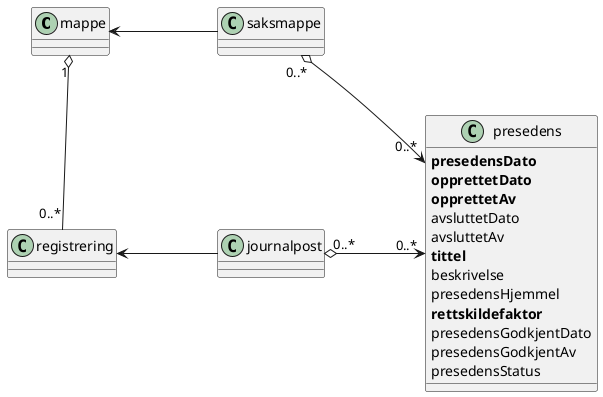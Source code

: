@startuml
scale max 4096 width
skinparam nodesep 100

class mappe
class saksmappe
class registrering
class journalpost
class presedens {
  <b>presedensDato</b>
  <b>opprettetDato</b>
  <b>opprettetAv</b>
  avsluttetDato
  avsluttetAv
  <b>tittel</b>
  beskrivelse
  presedensHjemmel
  <b>rettskildefaktor</b>
  presedensGodkjentDato
  presedensGodkjentAv
  presedensStatus
}

mappe "1" o-- "0..*" registrering
mappe <- saksmappe
saksmappe "0..*" o-> "0..*" presedens
saksmappe -[hidden]- journalpost
registrering <- journalpost
journalpost "0..*" o-> "0..*" presedens
@enduml
